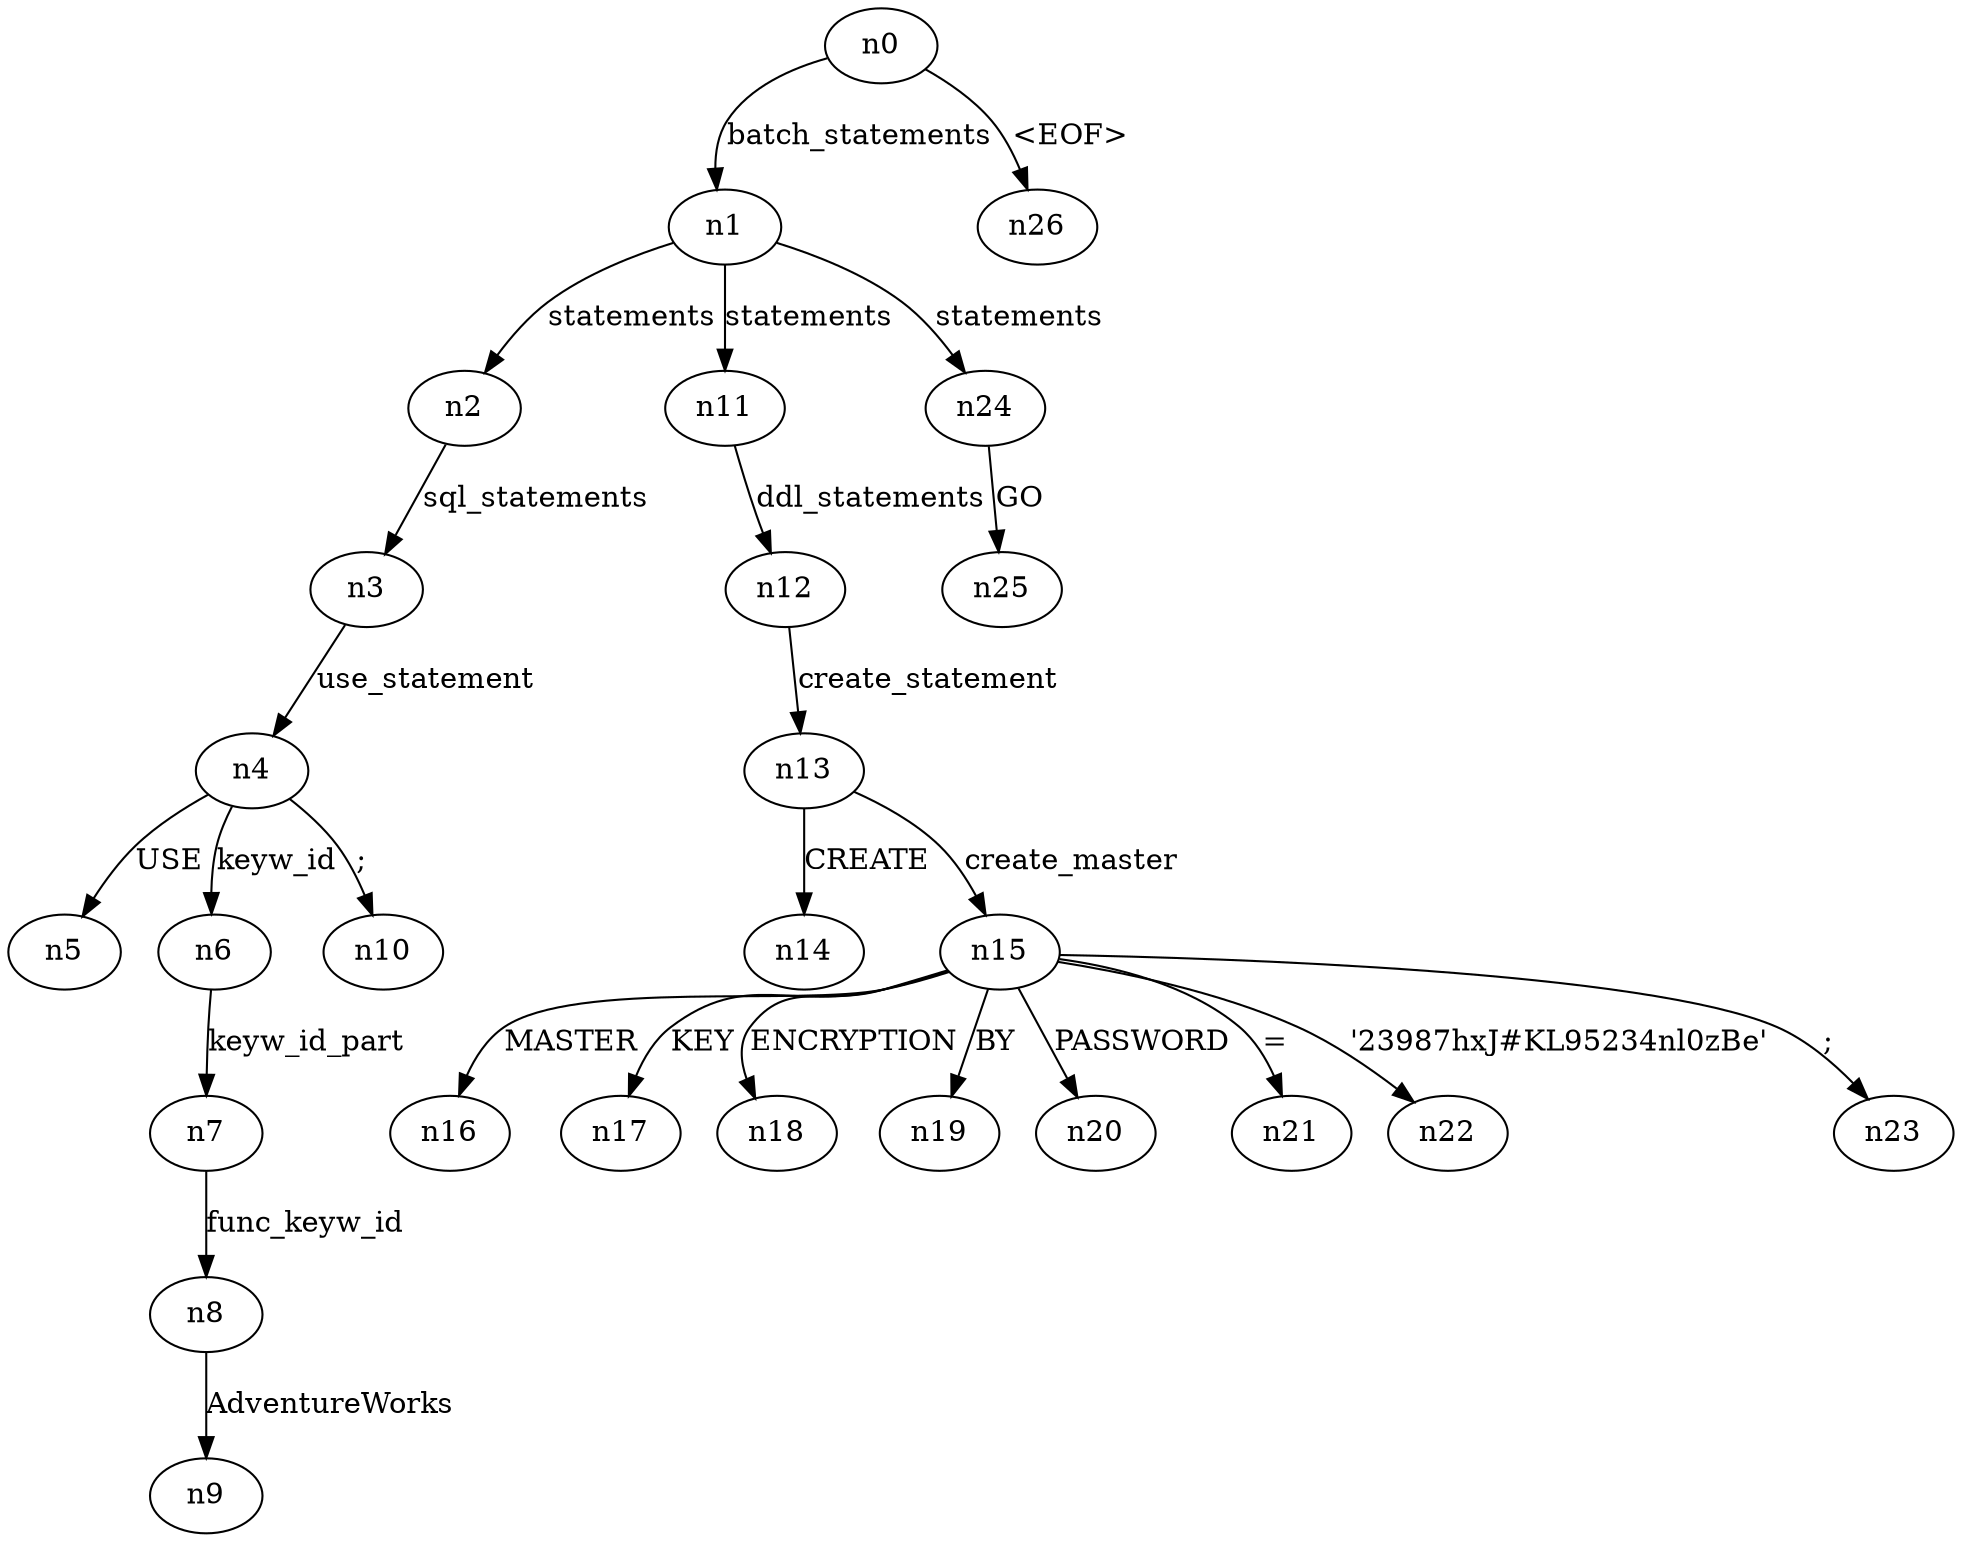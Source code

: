 digraph ParseTree {
  n0 -> n1 [label="batch_statements"];
  n1 -> n2 [label="statements"];
  n2 -> n3 [label="sql_statements"];
  n3 -> n4 [label="use_statement"];
  n4 -> n5 [label="USE"];
  n4 -> n6 [label="keyw_id"];
  n6 -> n7 [label="keyw_id_part"];
  n7 -> n8 [label="func_keyw_id"];
  n8 -> n9 [label="AdventureWorks"];
  n4 -> n10 [label=";"];
  n1 -> n11 [label="statements"];
  n11 -> n12 [label="ddl_statements"];
  n12 -> n13 [label="create_statement"];
  n13 -> n14 [label="CREATE"];
  n13 -> n15 [label="create_master"];
  n15 -> n16 [label="MASTER"];
  n15 -> n17 [label="KEY"];
  n15 -> n18 [label="ENCRYPTION"];
  n15 -> n19 [label="BY"];
  n15 -> n20 [label="PASSWORD"];
  n15 -> n21 [label="="];
  n15 -> n22 [label="'23987hxJ#KL95234nl0zBe'"];
  n15 -> n23 [label=";"];
  n1 -> n24 [label="statements"];
  n24 -> n25 [label="GO"];
  n0 -> n26 [label="<EOF>"];
}